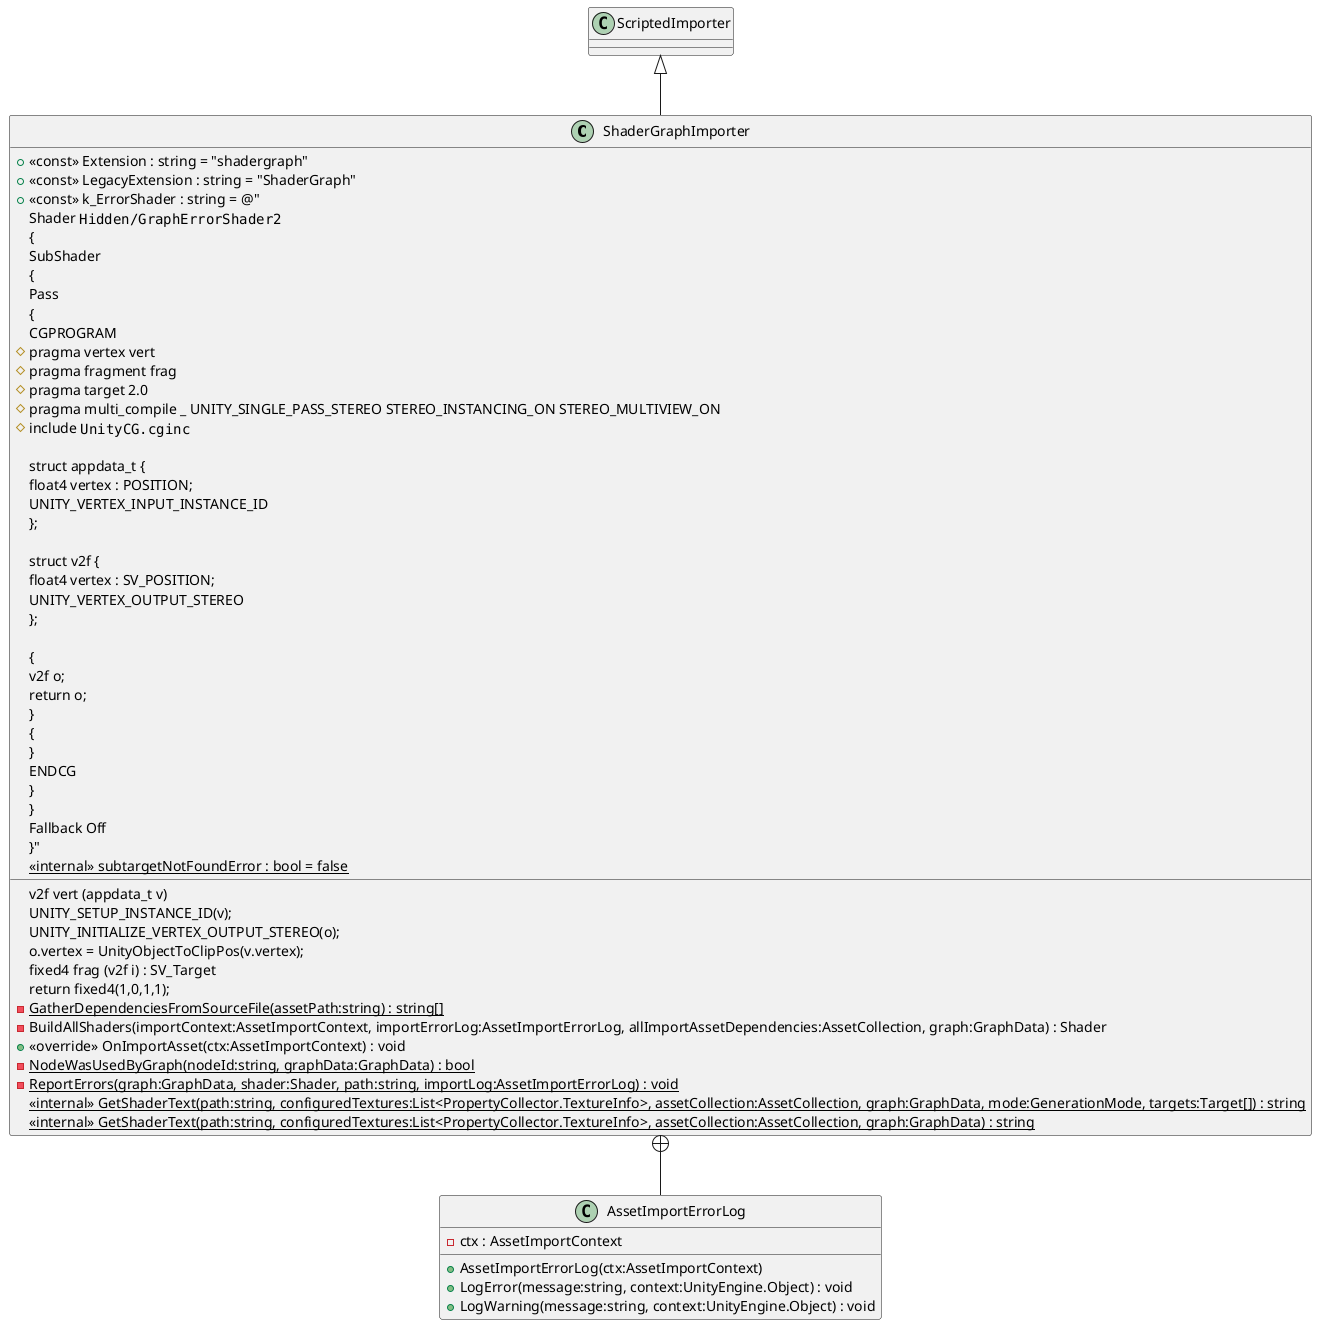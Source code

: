 @startuml
class ShaderGraphImporter {
    + <<const>> Extension : string = "shadergraph"
    + <<const>> LegacyExtension : string = "ShaderGraph"
    + <<const>> k_ErrorShader : string = @"
Shader ""Hidden/GraphErrorShader2""
{
    SubShader
    {
        Pass
        {
            CGPROGRAM
            #pragma vertex vert
            #pragma fragment frag
            #pragma target 2.0
            #pragma multi_compile _ UNITY_SINGLE_PASS_STEREO STEREO_INSTANCING_ON STEREO_MULTIVIEW_ON
            #include ""UnityCG.cginc""

            struct appdata_t {
                float4 vertex : POSITION;
                UNITY_VERTEX_INPUT_INSTANCE_ID
            &#125;;

            struct v2f {
                float4 vertex : SV_POSITION;
                UNITY_VERTEX_OUTPUT_STEREO
            &#125;;

            v2f vert (appdata_t v)
            {
                v2f o;
                UNITY_SETUP_INSTANCE_ID(v);
                UNITY_INITIALIZE_VERTEX_OUTPUT_STEREO(o);
                o.vertex = UnityObjectToClipPos(v.vertex);
                return o;
            &#125;
            fixed4 frag (v2f i) : SV_Target
            {
                return fixed4(1,0,1,1);
            &#125;
            ENDCG
        &#125;
    &#125;
    Fallback Off
&#125;"
    {static} - GatherDependenciesFromSourceFile(assetPath:string) : string[]
    - BuildAllShaders(importContext:AssetImportContext, importErrorLog:AssetImportErrorLog, allImportAssetDependencies:AssetCollection, graph:GraphData) : Shader
    <<internal>> {static} subtargetNotFoundError : bool = false
    + <<override>> OnImportAsset(ctx:AssetImportContext) : void
    {static} - NodeWasUsedByGraph(nodeId:string, graphData:GraphData) : bool
    {static} - ReportErrors(graph:GraphData, shader:Shader, path:string, importLog:AssetImportErrorLog) : void
    <<internal>> {static} GetShaderText(path:string, configuredTextures:List<PropertyCollector.TextureInfo>, assetCollection:AssetCollection, graph:GraphData, mode:GenerationMode, targets:Target[]) : string
    <<internal>> {static} GetShaderText(path:string, configuredTextures:List<PropertyCollector.TextureInfo>, assetCollection:AssetCollection, graph:GraphData) : string
}
class AssetImportErrorLog {
    - ctx : AssetImportContext
    + AssetImportErrorLog(ctx:AssetImportContext)
    + LogError(message:string, context:UnityEngine.Object) : void
    + LogWarning(message:string, context:UnityEngine.Object) : void
}
ScriptedImporter <|-- ShaderGraphImporter
ShaderGraphImporter +-- AssetImportErrorLog
@enduml
